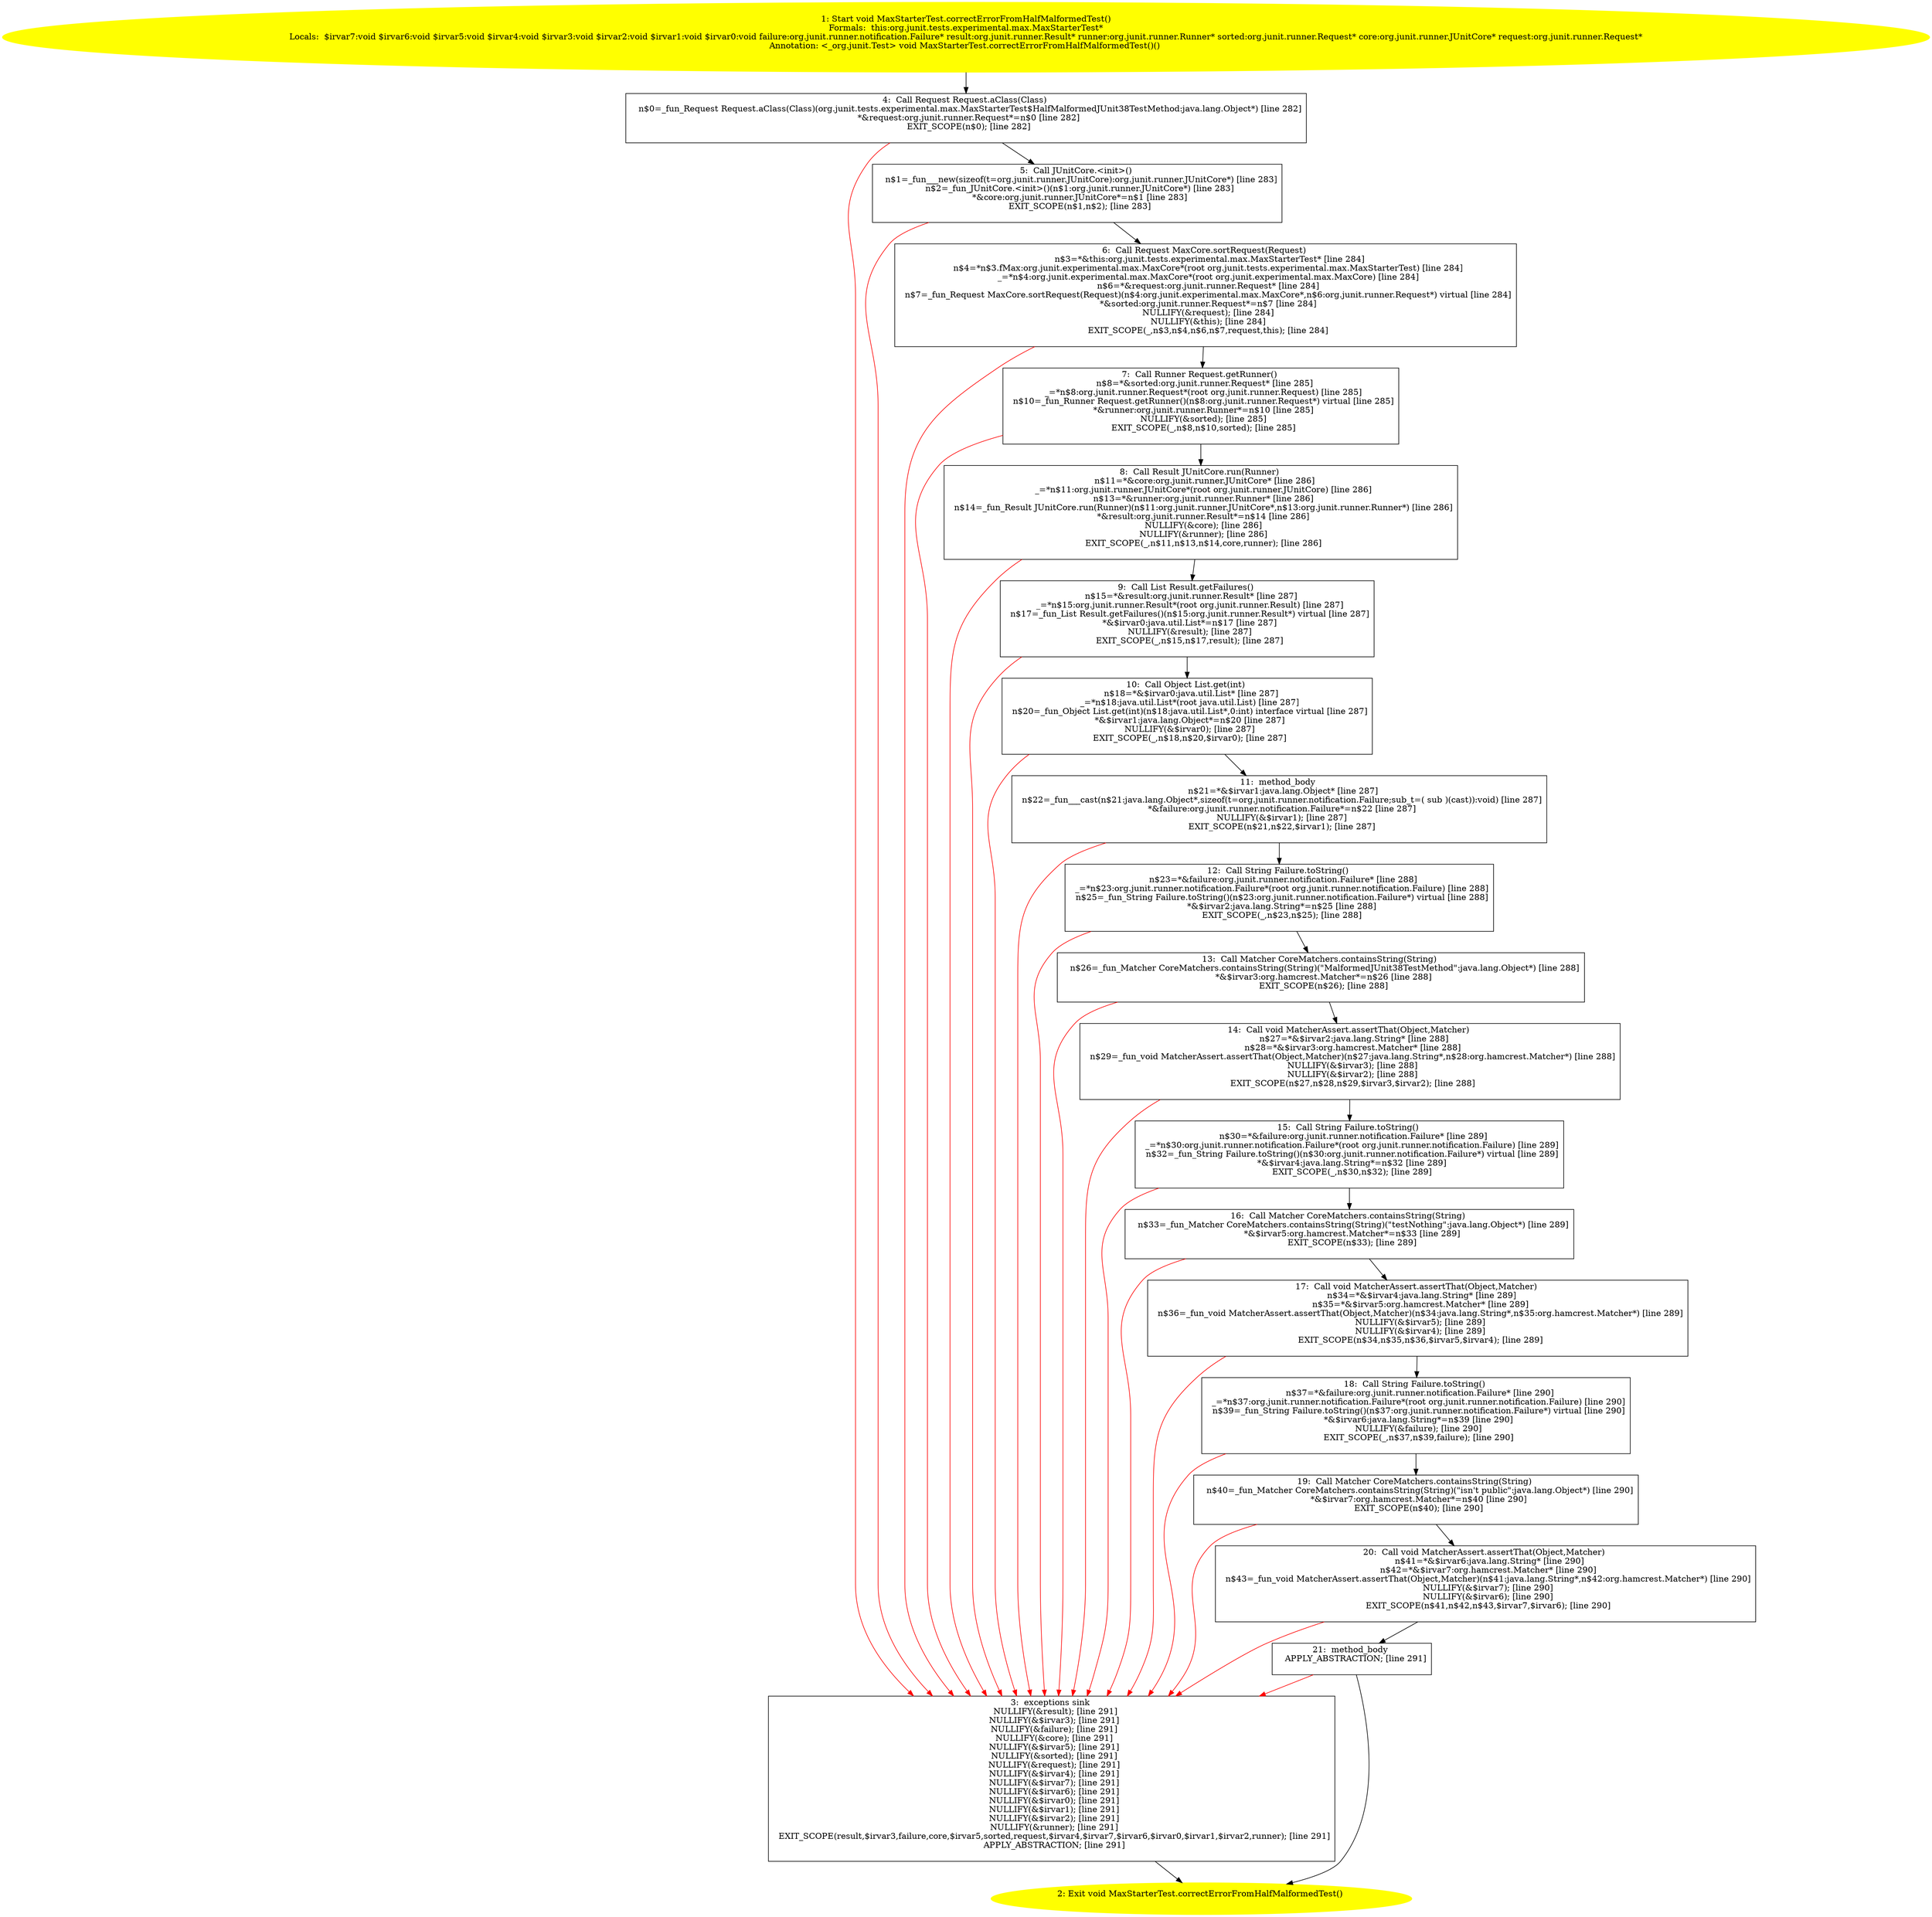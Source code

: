 /* @generated */
digraph cfg {
"org.junit.tests.experimental.max.MaxStarterTest.correctErrorFromHalfMalformedTest():void.a882b3d93ae98ddb5bd514e24426e28f_1" [label="1: Start void MaxStarterTest.correctErrorFromHalfMalformedTest()\nFormals:  this:org.junit.tests.experimental.max.MaxStarterTest*\nLocals:  $irvar7:void $irvar6:void $irvar5:void $irvar4:void $irvar3:void $irvar2:void $irvar1:void $irvar0:void failure:org.junit.runner.notification.Failure* result:org.junit.runner.Result* runner:org.junit.runner.Runner* sorted:org.junit.runner.Request* core:org.junit.runner.JUnitCore* request:org.junit.runner.Request*\nAnnotation: <_org.junit.Test> void MaxStarterTest.correctErrorFromHalfMalformedTest()() \n  " color=yellow style=filled]
	

	 "org.junit.tests.experimental.max.MaxStarterTest.correctErrorFromHalfMalformedTest():void.a882b3d93ae98ddb5bd514e24426e28f_1" -> "org.junit.tests.experimental.max.MaxStarterTest.correctErrorFromHalfMalformedTest():void.a882b3d93ae98ddb5bd514e24426e28f_4" ;
"org.junit.tests.experimental.max.MaxStarterTest.correctErrorFromHalfMalformedTest():void.a882b3d93ae98ddb5bd514e24426e28f_2" [label="2: Exit void MaxStarterTest.correctErrorFromHalfMalformedTest() \n  " color=yellow style=filled]
	

"org.junit.tests.experimental.max.MaxStarterTest.correctErrorFromHalfMalformedTest():void.a882b3d93ae98ddb5bd514e24426e28f_3" [label="3:  exceptions sink \n   NULLIFY(&result); [line 291]\n  NULLIFY(&$irvar3); [line 291]\n  NULLIFY(&failure); [line 291]\n  NULLIFY(&core); [line 291]\n  NULLIFY(&$irvar5); [line 291]\n  NULLIFY(&sorted); [line 291]\n  NULLIFY(&request); [line 291]\n  NULLIFY(&$irvar4); [line 291]\n  NULLIFY(&$irvar7); [line 291]\n  NULLIFY(&$irvar6); [line 291]\n  NULLIFY(&$irvar0); [line 291]\n  NULLIFY(&$irvar1); [line 291]\n  NULLIFY(&$irvar2); [line 291]\n  NULLIFY(&runner); [line 291]\n  EXIT_SCOPE(result,$irvar3,failure,core,$irvar5,sorted,request,$irvar4,$irvar7,$irvar6,$irvar0,$irvar1,$irvar2,runner); [line 291]\n  APPLY_ABSTRACTION; [line 291]\n " shape="box"]
	

	 "org.junit.tests.experimental.max.MaxStarterTest.correctErrorFromHalfMalformedTest():void.a882b3d93ae98ddb5bd514e24426e28f_3" -> "org.junit.tests.experimental.max.MaxStarterTest.correctErrorFromHalfMalformedTest():void.a882b3d93ae98ddb5bd514e24426e28f_2" ;
"org.junit.tests.experimental.max.MaxStarterTest.correctErrorFromHalfMalformedTest():void.a882b3d93ae98ddb5bd514e24426e28f_4" [label="4:  Call Request Request.aClass(Class) \n   n$0=_fun_Request Request.aClass(Class)(org.junit.tests.experimental.max.MaxStarterTest$HalfMalformedJUnit38TestMethod:java.lang.Object*) [line 282]\n  *&request:org.junit.runner.Request*=n$0 [line 282]\n  EXIT_SCOPE(n$0); [line 282]\n " shape="box"]
	

	 "org.junit.tests.experimental.max.MaxStarterTest.correctErrorFromHalfMalformedTest():void.a882b3d93ae98ddb5bd514e24426e28f_4" -> "org.junit.tests.experimental.max.MaxStarterTest.correctErrorFromHalfMalformedTest():void.a882b3d93ae98ddb5bd514e24426e28f_5" ;
	 "org.junit.tests.experimental.max.MaxStarterTest.correctErrorFromHalfMalformedTest():void.a882b3d93ae98ddb5bd514e24426e28f_4" -> "org.junit.tests.experimental.max.MaxStarterTest.correctErrorFromHalfMalformedTest():void.a882b3d93ae98ddb5bd514e24426e28f_3" [color="red" ];
"org.junit.tests.experimental.max.MaxStarterTest.correctErrorFromHalfMalformedTest():void.a882b3d93ae98ddb5bd514e24426e28f_5" [label="5:  Call JUnitCore.<init>() \n   n$1=_fun___new(sizeof(t=org.junit.runner.JUnitCore):org.junit.runner.JUnitCore*) [line 283]\n  n$2=_fun_JUnitCore.<init>()(n$1:org.junit.runner.JUnitCore*) [line 283]\n  *&core:org.junit.runner.JUnitCore*=n$1 [line 283]\n  EXIT_SCOPE(n$1,n$2); [line 283]\n " shape="box"]
	

	 "org.junit.tests.experimental.max.MaxStarterTest.correctErrorFromHalfMalformedTest():void.a882b3d93ae98ddb5bd514e24426e28f_5" -> "org.junit.tests.experimental.max.MaxStarterTest.correctErrorFromHalfMalformedTest():void.a882b3d93ae98ddb5bd514e24426e28f_6" ;
	 "org.junit.tests.experimental.max.MaxStarterTest.correctErrorFromHalfMalformedTest():void.a882b3d93ae98ddb5bd514e24426e28f_5" -> "org.junit.tests.experimental.max.MaxStarterTest.correctErrorFromHalfMalformedTest():void.a882b3d93ae98ddb5bd514e24426e28f_3" [color="red" ];
"org.junit.tests.experimental.max.MaxStarterTest.correctErrorFromHalfMalformedTest():void.a882b3d93ae98ddb5bd514e24426e28f_6" [label="6:  Call Request MaxCore.sortRequest(Request) \n   n$3=*&this:org.junit.tests.experimental.max.MaxStarterTest* [line 284]\n  n$4=*n$3.fMax:org.junit.experimental.max.MaxCore*(root org.junit.tests.experimental.max.MaxStarterTest) [line 284]\n  _=*n$4:org.junit.experimental.max.MaxCore*(root org.junit.experimental.max.MaxCore) [line 284]\n  n$6=*&request:org.junit.runner.Request* [line 284]\n  n$7=_fun_Request MaxCore.sortRequest(Request)(n$4:org.junit.experimental.max.MaxCore*,n$6:org.junit.runner.Request*) virtual [line 284]\n  *&sorted:org.junit.runner.Request*=n$7 [line 284]\n  NULLIFY(&request); [line 284]\n  NULLIFY(&this); [line 284]\n  EXIT_SCOPE(_,n$3,n$4,n$6,n$7,request,this); [line 284]\n " shape="box"]
	

	 "org.junit.tests.experimental.max.MaxStarterTest.correctErrorFromHalfMalformedTest():void.a882b3d93ae98ddb5bd514e24426e28f_6" -> "org.junit.tests.experimental.max.MaxStarterTest.correctErrorFromHalfMalformedTest():void.a882b3d93ae98ddb5bd514e24426e28f_7" ;
	 "org.junit.tests.experimental.max.MaxStarterTest.correctErrorFromHalfMalformedTest():void.a882b3d93ae98ddb5bd514e24426e28f_6" -> "org.junit.tests.experimental.max.MaxStarterTest.correctErrorFromHalfMalformedTest():void.a882b3d93ae98ddb5bd514e24426e28f_3" [color="red" ];
"org.junit.tests.experimental.max.MaxStarterTest.correctErrorFromHalfMalformedTest():void.a882b3d93ae98ddb5bd514e24426e28f_7" [label="7:  Call Runner Request.getRunner() \n   n$8=*&sorted:org.junit.runner.Request* [line 285]\n  _=*n$8:org.junit.runner.Request*(root org.junit.runner.Request) [line 285]\n  n$10=_fun_Runner Request.getRunner()(n$8:org.junit.runner.Request*) virtual [line 285]\n  *&runner:org.junit.runner.Runner*=n$10 [line 285]\n  NULLIFY(&sorted); [line 285]\n  EXIT_SCOPE(_,n$8,n$10,sorted); [line 285]\n " shape="box"]
	

	 "org.junit.tests.experimental.max.MaxStarterTest.correctErrorFromHalfMalformedTest():void.a882b3d93ae98ddb5bd514e24426e28f_7" -> "org.junit.tests.experimental.max.MaxStarterTest.correctErrorFromHalfMalformedTest():void.a882b3d93ae98ddb5bd514e24426e28f_8" ;
	 "org.junit.tests.experimental.max.MaxStarterTest.correctErrorFromHalfMalformedTest():void.a882b3d93ae98ddb5bd514e24426e28f_7" -> "org.junit.tests.experimental.max.MaxStarterTest.correctErrorFromHalfMalformedTest():void.a882b3d93ae98ddb5bd514e24426e28f_3" [color="red" ];
"org.junit.tests.experimental.max.MaxStarterTest.correctErrorFromHalfMalformedTest():void.a882b3d93ae98ddb5bd514e24426e28f_8" [label="8:  Call Result JUnitCore.run(Runner) \n   n$11=*&core:org.junit.runner.JUnitCore* [line 286]\n  _=*n$11:org.junit.runner.JUnitCore*(root org.junit.runner.JUnitCore) [line 286]\n  n$13=*&runner:org.junit.runner.Runner* [line 286]\n  n$14=_fun_Result JUnitCore.run(Runner)(n$11:org.junit.runner.JUnitCore*,n$13:org.junit.runner.Runner*) [line 286]\n  *&result:org.junit.runner.Result*=n$14 [line 286]\n  NULLIFY(&core); [line 286]\n  NULLIFY(&runner); [line 286]\n  EXIT_SCOPE(_,n$11,n$13,n$14,core,runner); [line 286]\n " shape="box"]
	

	 "org.junit.tests.experimental.max.MaxStarterTest.correctErrorFromHalfMalformedTest():void.a882b3d93ae98ddb5bd514e24426e28f_8" -> "org.junit.tests.experimental.max.MaxStarterTest.correctErrorFromHalfMalformedTest():void.a882b3d93ae98ddb5bd514e24426e28f_9" ;
	 "org.junit.tests.experimental.max.MaxStarterTest.correctErrorFromHalfMalformedTest():void.a882b3d93ae98ddb5bd514e24426e28f_8" -> "org.junit.tests.experimental.max.MaxStarterTest.correctErrorFromHalfMalformedTest():void.a882b3d93ae98ddb5bd514e24426e28f_3" [color="red" ];
"org.junit.tests.experimental.max.MaxStarterTest.correctErrorFromHalfMalformedTest():void.a882b3d93ae98ddb5bd514e24426e28f_9" [label="9:  Call List Result.getFailures() \n   n$15=*&result:org.junit.runner.Result* [line 287]\n  _=*n$15:org.junit.runner.Result*(root org.junit.runner.Result) [line 287]\n  n$17=_fun_List Result.getFailures()(n$15:org.junit.runner.Result*) virtual [line 287]\n  *&$irvar0:java.util.List*=n$17 [line 287]\n  NULLIFY(&result); [line 287]\n  EXIT_SCOPE(_,n$15,n$17,result); [line 287]\n " shape="box"]
	

	 "org.junit.tests.experimental.max.MaxStarterTest.correctErrorFromHalfMalformedTest():void.a882b3d93ae98ddb5bd514e24426e28f_9" -> "org.junit.tests.experimental.max.MaxStarterTest.correctErrorFromHalfMalformedTest():void.a882b3d93ae98ddb5bd514e24426e28f_10" ;
	 "org.junit.tests.experimental.max.MaxStarterTest.correctErrorFromHalfMalformedTest():void.a882b3d93ae98ddb5bd514e24426e28f_9" -> "org.junit.tests.experimental.max.MaxStarterTest.correctErrorFromHalfMalformedTest():void.a882b3d93ae98ddb5bd514e24426e28f_3" [color="red" ];
"org.junit.tests.experimental.max.MaxStarterTest.correctErrorFromHalfMalformedTest():void.a882b3d93ae98ddb5bd514e24426e28f_10" [label="10:  Call Object List.get(int) \n   n$18=*&$irvar0:java.util.List* [line 287]\n  _=*n$18:java.util.List*(root java.util.List) [line 287]\n  n$20=_fun_Object List.get(int)(n$18:java.util.List*,0:int) interface virtual [line 287]\n  *&$irvar1:java.lang.Object*=n$20 [line 287]\n  NULLIFY(&$irvar0); [line 287]\n  EXIT_SCOPE(_,n$18,n$20,$irvar0); [line 287]\n " shape="box"]
	

	 "org.junit.tests.experimental.max.MaxStarterTest.correctErrorFromHalfMalformedTest():void.a882b3d93ae98ddb5bd514e24426e28f_10" -> "org.junit.tests.experimental.max.MaxStarterTest.correctErrorFromHalfMalformedTest():void.a882b3d93ae98ddb5bd514e24426e28f_11" ;
	 "org.junit.tests.experimental.max.MaxStarterTest.correctErrorFromHalfMalformedTest():void.a882b3d93ae98ddb5bd514e24426e28f_10" -> "org.junit.tests.experimental.max.MaxStarterTest.correctErrorFromHalfMalformedTest():void.a882b3d93ae98ddb5bd514e24426e28f_3" [color="red" ];
"org.junit.tests.experimental.max.MaxStarterTest.correctErrorFromHalfMalformedTest():void.a882b3d93ae98ddb5bd514e24426e28f_11" [label="11:  method_body \n   n$21=*&$irvar1:java.lang.Object* [line 287]\n  n$22=_fun___cast(n$21:java.lang.Object*,sizeof(t=org.junit.runner.notification.Failure;sub_t=( sub )(cast)):void) [line 287]\n  *&failure:org.junit.runner.notification.Failure*=n$22 [line 287]\n  NULLIFY(&$irvar1); [line 287]\n  EXIT_SCOPE(n$21,n$22,$irvar1); [line 287]\n " shape="box"]
	

	 "org.junit.tests.experimental.max.MaxStarterTest.correctErrorFromHalfMalformedTest():void.a882b3d93ae98ddb5bd514e24426e28f_11" -> "org.junit.tests.experimental.max.MaxStarterTest.correctErrorFromHalfMalformedTest():void.a882b3d93ae98ddb5bd514e24426e28f_12" ;
	 "org.junit.tests.experimental.max.MaxStarterTest.correctErrorFromHalfMalformedTest():void.a882b3d93ae98ddb5bd514e24426e28f_11" -> "org.junit.tests.experimental.max.MaxStarterTest.correctErrorFromHalfMalformedTest():void.a882b3d93ae98ddb5bd514e24426e28f_3" [color="red" ];
"org.junit.tests.experimental.max.MaxStarterTest.correctErrorFromHalfMalformedTest():void.a882b3d93ae98ddb5bd514e24426e28f_12" [label="12:  Call String Failure.toString() \n   n$23=*&failure:org.junit.runner.notification.Failure* [line 288]\n  _=*n$23:org.junit.runner.notification.Failure*(root org.junit.runner.notification.Failure) [line 288]\n  n$25=_fun_String Failure.toString()(n$23:org.junit.runner.notification.Failure*) virtual [line 288]\n  *&$irvar2:java.lang.String*=n$25 [line 288]\n  EXIT_SCOPE(_,n$23,n$25); [line 288]\n " shape="box"]
	

	 "org.junit.tests.experimental.max.MaxStarterTest.correctErrorFromHalfMalformedTest():void.a882b3d93ae98ddb5bd514e24426e28f_12" -> "org.junit.tests.experimental.max.MaxStarterTest.correctErrorFromHalfMalformedTest():void.a882b3d93ae98ddb5bd514e24426e28f_13" ;
	 "org.junit.tests.experimental.max.MaxStarterTest.correctErrorFromHalfMalformedTest():void.a882b3d93ae98ddb5bd514e24426e28f_12" -> "org.junit.tests.experimental.max.MaxStarterTest.correctErrorFromHalfMalformedTest():void.a882b3d93ae98ddb5bd514e24426e28f_3" [color="red" ];
"org.junit.tests.experimental.max.MaxStarterTest.correctErrorFromHalfMalformedTest():void.a882b3d93ae98ddb5bd514e24426e28f_13" [label="13:  Call Matcher CoreMatchers.containsString(String) \n   n$26=_fun_Matcher CoreMatchers.containsString(String)(\"MalformedJUnit38TestMethod\":java.lang.Object*) [line 288]\n  *&$irvar3:org.hamcrest.Matcher*=n$26 [line 288]\n  EXIT_SCOPE(n$26); [line 288]\n " shape="box"]
	

	 "org.junit.tests.experimental.max.MaxStarterTest.correctErrorFromHalfMalformedTest():void.a882b3d93ae98ddb5bd514e24426e28f_13" -> "org.junit.tests.experimental.max.MaxStarterTest.correctErrorFromHalfMalformedTest():void.a882b3d93ae98ddb5bd514e24426e28f_14" ;
	 "org.junit.tests.experimental.max.MaxStarterTest.correctErrorFromHalfMalformedTest():void.a882b3d93ae98ddb5bd514e24426e28f_13" -> "org.junit.tests.experimental.max.MaxStarterTest.correctErrorFromHalfMalformedTest():void.a882b3d93ae98ddb5bd514e24426e28f_3" [color="red" ];
"org.junit.tests.experimental.max.MaxStarterTest.correctErrorFromHalfMalformedTest():void.a882b3d93ae98ddb5bd514e24426e28f_14" [label="14:  Call void MatcherAssert.assertThat(Object,Matcher) \n   n$27=*&$irvar2:java.lang.String* [line 288]\n  n$28=*&$irvar3:org.hamcrest.Matcher* [line 288]\n  n$29=_fun_void MatcherAssert.assertThat(Object,Matcher)(n$27:java.lang.String*,n$28:org.hamcrest.Matcher*) [line 288]\n  NULLIFY(&$irvar3); [line 288]\n  NULLIFY(&$irvar2); [line 288]\n  EXIT_SCOPE(n$27,n$28,n$29,$irvar3,$irvar2); [line 288]\n " shape="box"]
	

	 "org.junit.tests.experimental.max.MaxStarterTest.correctErrorFromHalfMalformedTest():void.a882b3d93ae98ddb5bd514e24426e28f_14" -> "org.junit.tests.experimental.max.MaxStarterTest.correctErrorFromHalfMalformedTest():void.a882b3d93ae98ddb5bd514e24426e28f_15" ;
	 "org.junit.tests.experimental.max.MaxStarterTest.correctErrorFromHalfMalformedTest():void.a882b3d93ae98ddb5bd514e24426e28f_14" -> "org.junit.tests.experimental.max.MaxStarterTest.correctErrorFromHalfMalformedTest():void.a882b3d93ae98ddb5bd514e24426e28f_3" [color="red" ];
"org.junit.tests.experimental.max.MaxStarterTest.correctErrorFromHalfMalformedTest():void.a882b3d93ae98ddb5bd514e24426e28f_15" [label="15:  Call String Failure.toString() \n   n$30=*&failure:org.junit.runner.notification.Failure* [line 289]\n  _=*n$30:org.junit.runner.notification.Failure*(root org.junit.runner.notification.Failure) [line 289]\n  n$32=_fun_String Failure.toString()(n$30:org.junit.runner.notification.Failure*) virtual [line 289]\n  *&$irvar4:java.lang.String*=n$32 [line 289]\n  EXIT_SCOPE(_,n$30,n$32); [line 289]\n " shape="box"]
	

	 "org.junit.tests.experimental.max.MaxStarterTest.correctErrorFromHalfMalformedTest():void.a882b3d93ae98ddb5bd514e24426e28f_15" -> "org.junit.tests.experimental.max.MaxStarterTest.correctErrorFromHalfMalformedTest():void.a882b3d93ae98ddb5bd514e24426e28f_16" ;
	 "org.junit.tests.experimental.max.MaxStarterTest.correctErrorFromHalfMalformedTest():void.a882b3d93ae98ddb5bd514e24426e28f_15" -> "org.junit.tests.experimental.max.MaxStarterTest.correctErrorFromHalfMalformedTest():void.a882b3d93ae98ddb5bd514e24426e28f_3" [color="red" ];
"org.junit.tests.experimental.max.MaxStarterTest.correctErrorFromHalfMalformedTest():void.a882b3d93ae98ddb5bd514e24426e28f_16" [label="16:  Call Matcher CoreMatchers.containsString(String) \n   n$33=_fun_Matcher CoreMatchers.containsString(String)(\"testNothing\":java.lang.Object*) [line 289]\n  *&$irvar5:org.hamcrest.Matcher*=n$33 [line 289]\n  EXIT_SCOPE(n$33); [line 289]\n " shape="box"]
	

	 "org.junit.tests.experimental.max.MaxStarterTest.correctErrorFromHalfMalformedTest():void.a882b3d93ae98ddb5bd514e24426e28f_16" -> "org.junit.tests.experimental.max.MaxStarterTest.correctErrorFromHalfMalformedTest():void.a882b3d93ae98ddb5bd514e24426e28f_17" ;
	 "org.junit.tests.experimental.max.MaxStarterTest.correctErrorFromHalfMalformedTest():void.a882b3d93ae98ddb5bd514e24426e28f_16" -> "org.junit.tests.experimental.max.MaxStarterTest.correctErrorFromHalfMalformedTest():void.a882b3d93ae98ddb5bd514e24426e28f_3" [color="red" ];
"org.junit.tests.experimental.max.MaxStarterTest.correctErrorFromHalfMalformedTest():void.a882b3d93ae98ddb5bd514e24426e28f_17" [label="17:  Call void MatcherAssert.assertThat(Object,Matcher) \n   n$34=*&$irvar4:java.lang.String* [line 289]\n  n$35=*&$irvar5:org.hamcrest.Matcher* [line 289]\n  n$36=_fun_void MatcherAssert.assertThat(Object,Matcher)(n$34:java.lang.String*,n$35:org.hamcrest.Matcher*) [line 289]\n  NULLIFY(&$irvar5); [line 289]\n  NULLIFY(&$irvar4); [line 289]\n  EXIT_SCOPE(n$34,n$35,n$36,$irvar5,$irvar4); [line 289]\n " shape="box"]
	

	 "org.junit.tests.experimental.max.MaxStarterTest.correctErrorFromHalfMalformedTest():void.a882b3d93ae98ddb5bd514e24426e28f_17" -> "org.junit.tests.experimental.max.MaxStarterTest.correctErrorFromHalfMalformedTest():void.a882b3d93ae98ddb5bd514e24426e28f_18" ;
	 "org.junit.tests.experimental.max.MaxStarterTest.correctErrorFromHalfMalformedTest():void.a882b3d93ae98ddb5bd514e24426e28f_17" -> "org.junit.tests.experimental.max.MaxStarterTest.correctErrorFromHalfMalformedTest():void.a882b3d93ae98ddb5bd514e24426e28f_3" [color="red" ];
"org.junit.tests.experimental.max.MaxStarterTest.correctErrorFromHalfMalformedTest():void.a882b3d93ae98ddb5bd514e24426e28f_18" [label="18:  Call String Failure.toString() \n   n$37=*&failure:org.junit.runner.notification.Failure* [line 290]\n  _=*n$37:org.junit.runner.notification.Failure*(root org.junit.runner.notification.Failure) [line 290]\n  n$39=_fun_String Failure.toString()(n$37:org.junit.runner.notification.Failure*) virtual [line 290]\n  *&$irvar6:java.lang.String*=n$39 [line 290]\n  NULLIFY(&failure); [line 290]\n  EXIT_SCOPE(_,n$37,n$39,failure); [line 290]\n " shape="box"]
	

	 "org.junit.tests.experimental.max.MaxStarterTest.correctErrorFromHalfMalformedTest():void.a882b3d93ae98ddb5bd514e24426e28f_18" -> "org.junit.tests.experimental.max.MaxStarterTest.correctErrorFromHalfMalformedTest():void.a882b3d93ae98ddb5bd514e24426e28f_19" ;
	 "org.junit.tests.experimental.max.MaxStarterTest.correctErrorFromHalfMalformedTest():void.a882b3d93ae98ddb5bd514e24426e28f_18" -> "org.junit.tests.experimental.max.MaxStarterTest.correctErrorFromHalfMalformedTest():void.a882b3d93ae98ddb5bd514e24426e28f_3" [color="red" ];
"org.junit.tests.experimental.max.MaxStarterTest.correctErrorFromHalfMalformedTest():void.a882b3d93ae98ddb5bd514e24426e28f_19" [label="19:  Call Matcher CoreMatchers.containsString(String) \n   n$40=_fun_Matcher CoreMatchers.containsString(String)(\"isn't public\":java.lang.Object*) [line 290]\n  *&$irvar7:org.hamcrest.Matcher*=n$40 [line 290]\n  EXIT_SCOPE(n$40); [line 290]\n " shape="box"]
	

	 "org.junit.tests.experimental.max.MaxStarterTest.correctErrorFromHalfMalformedTest():void.a882b3d93ae98ddb5bd514e24426e28f_19" -> "org.junit.tests.experimental.max.MaxStarterTest.correctErrorFromHalfMalformedTest():void.a882b3d93ae98ddb5bd514e24426e28f_20" ;
	 "org.junit.tests.experimental.max.MaxStarterTest.correctErrorFromHalfMalformedTest():void.a882b3d93ae98ddb5bd514e24426e28f_19" -> "org.junit.tests.experimental.max.MaxStarterTest.correctErrorFromHalfMalformedTest():void.a882b3d93ae98ddb5bd514e24426e28f_3" [color="red" ];
"org.junit.tests.experimental.max.MaxStarterTest.correctErrorFromHalfMalformedTest():void.a882b3d93ae98ddb5bd514e24426e28f_20" [label="20:  Call void MatcherAssert.assertThat(Object,Matcher) \n   n$41=*&$irvar6:java.lang.String* [line 290]\n  n$42=*&$irvar7:org.hamcrest.Matcher* [line 290]\n  n$43=_fun_void MatcherAssert.assertThat(Object,Matcher)(n$41:java.lang.String*,n$42:org.hamcrest.Matcher*) [line 290]\n  NULLIFY(&$irvar7); [line 290]\n  NULLIFY(&$irvar6); [line 290]\n  EXIT_SCOPE(n$41,n$42,n$43,$irvar7,$irvar6); [line 290]\n " shape="box"]
	

	 "org.junit.tests.experimental.max.MaxStarterTest.correctErrorFromHalfMalformedTest():void.a882b3d93ae98ddb5bd514e24426e28f_20" -> "org.junit.tests.experimental.max.MaxStarterTest.correctErrorFromHalfMalformedTest():void.a882b3d93ae98ddb5bd514e24426e28f_21" ;
	 "org.junit.tests.experimental.max.MaxStarterTest.correctErrorFromHalfMalformedTest():void.a882b3d93ae98ddb5bd514e24426e28f_20" -> "org.junit.tests.experimental.max.MaxStarterTest.correctErrorFromHalfMalformedTest():void.a882b3d93ae98ddb5bd514e24426e28f_3" [color="red" ];
"org.junit.tests.experimental.max.MaxStarterTest.correctErrorFromHalfMalformedTest():void.a882b3d93ae98ddb5bd514e24426e28f_21" [label="21:  method_body \n   APPLY_ABSTRACTION; [line 291]\n " shape="box"]
	

	 "org.junit.tests.experimental.max.MaxStarterTest.correctErrorFromHalfMalformedTest():void.a882b3d93ae98ddb5bd514e24426e28f_21" -> "org.junit.tests.experimental.max.MaxStarterTest.correctErrorFromHalfMalformedTest():void.a882b3d93ae98ddb5bd514e24426e28f_2" ;
	 "org.junit.tests.experimental.max.MaxStarterTest.correctErrorFromHalfMalformedTest():void.a882b3d93ae98ddb5bd514e24426e28f_21" -> "org.junit.tests.experimental.max.MaxStarterTest.correctErrorFromHalfMalformedTest():void.a882b3d93ae98ddb5bd514e24426e28f_3" [color="red" ];
}

